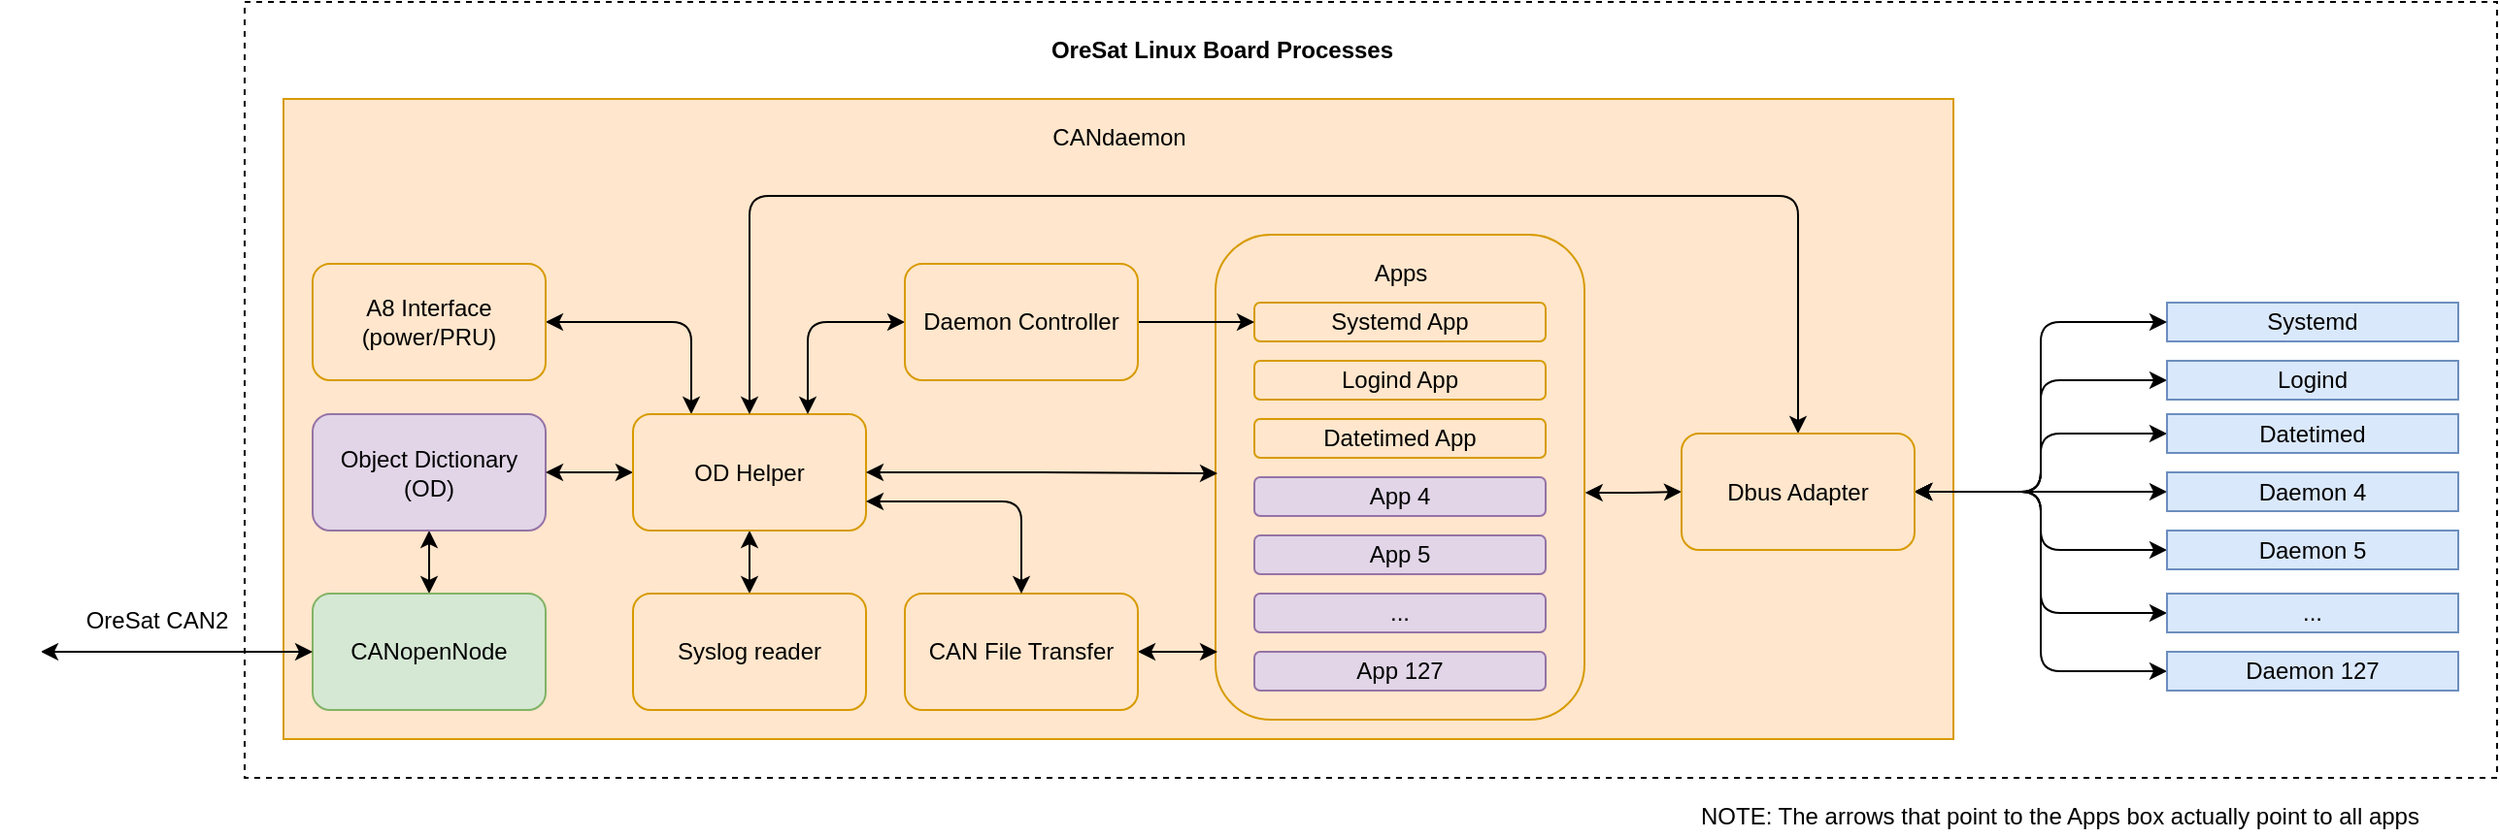 <mxfile version="13.2.4" type="device"><diagram id="zrWGUGNh6H3lSOw0vNkx" name="Page-1"><mxGraphModel dx="1804" dy="1223" grid="1" gridSize="10" guides="1" tooltips="1" connect="1" arrows="1" fold="1" page="0" pageScale="1" pageWidth="850" pageHeight="1100" math="0" shadow="0"><root><mxCell id="0"/><mxCell id="1" parent="0"/><mxCell id="gxwe76bOYnUD6GTZNtVA-42" value="" style="rounded=0;whiteSpace=wrap;html=1;dashed=1;" parent="1" vertex="1"><mxGeometry x="-100" y="-30" width="1160" height="400" as="geometry"/></mxCell><mxCell id="gxwe76bOYnUD6GTZNtVA-41" value="OreSat CAN2" style="text;html=1;strokeColor=none;fillColor=none;align=center;verticalAlign=middle;whiteSpace=wrap;rounded=0;" parent="1" vertex="1"><mxGeometry x="-190" y="265" width="90" height="48" as="geometry"/></mxCell><mxCell id="gxwe76bOYnUD6GTZNtVA-43" value="&lt;b&gt;OreSat Linux Board Processes&lt;/b&gt;" style="text;html=1;strokeColor=none;fillColor=none;align=center;verticalAlign=middle;whiteSpace=wrap;rounded=0;dashed=1;" parent="1" vertex="1"><mxGeometry x="292" y="-10" width="223" height="10" as="geometry"/></mxCell><mxCell id="34j5D_DBw3ZOSvIRqdXq-4" value="" style="rounded=0;whiteSpace=wrap;html=1;fillColor=#ffe6cc;strokeColor=#d79b00;" parent="1" vertex="1"><mxGeometry x="-80" y="20" width="860" height="330" as="geometry"/></mxCell><mxCell id="aj-wWqbv-cYuw9uan7uR-6" value="CANdaemon" style="text;html=1;align=center;verticalAlign=middle;resizable=0;points=[];autosize=1;" parent="1" vertex="1"><mxGeometry x="305" y="30" width="90" height="20" as="geometry"/></mxCell><mxCell id="XM8GT-QGmkt5uLlhZr36-15" value="" style="edgeStyle=orthogonalEdgeStyle;rounded=0;orthogonalLoop=1;jettySize=auto;html=1;startArrow=classic;startFill=1;entryX=0.5;entryY=0;entryDx=0;entryDy=0;" edge="1" parent="1" source="aj-wWqbv-cYuw9uan7uR-11" target="0sv2fbEsPsq9DM8Bj0GD-4"><mxGeometry relative="1" as="geometry"><mxPoint x="-5" y="325" as="targetPoint"/></mxGeometry></mxCell><mxCell id="aj-wWqbv-cYuw9uan7uR-11" value="Object Dictionary (OD)" style="rounded=1;whiteSpace=wrap;html=1;strokeColor=#9673a6;fillColor=#e1d5e7;" parent="1" vertex="1"><mxGeometry x="-65" y="182.5" width="120" height="60" as="geometry"/></mxCell><mxCell id="0sv2fbEsPsq9DM8Bj0GD-4" value="CANopenNode" style="rounded=1;whiteSpace=wrap;html=1;strokeColor=#82b366;fillColor=#d5e8d4;" parent="1" vertex="1"><mxGeometry x="-65" y="275" width="120" height="60" as="geometry"/></mxCell><mxCell id="XM8GT-QGmkt5uLlhZr36-36" value="" style="edgeStyle=orthogonalEdgeStyle;rounded=1;orthogonalLoop=1;jettySize=auto;html=1;startArrow=classic;startFill=1;strokeColor=#000000;entryX=0;entryY=0.5;entryDx=0;entryDy=0;" edge="1" parent="1" source="0sv2fbEsPsq9DM8Bj0GD-6" target="0sv2fbEsPsq9DM8Bj0GD-4"><mxGeometry relative="1" as="geometry"/></mxCell><mxCell id="0sv2fbEsPsq9DM8Bj0GD-6" value="" style="rounded=1;whiteSpace=wrap;html=1;strokeColor=#FFFFFF;" parent="1" vertex="1"><mxGeometry x="-225" y="275" width="20" height="60" as="geometry"/></mxCell><mxCell id="oXcKpy4RA11PVv5IK4Zk-13" value="" style="edgeStyle=orthogonalEdgeStyle;rounded=0;orthogonalLoop=1;jettySize=auto;html=1;entryX=1;entryY=0.5;entryDx=0;entryDy=0;exitX=0;exitY=0.5;exitDx=0;exitDy=0;startArrow=classic;startFill=1;" parent="1" source="oXcKpy4RA11PVv5IK4Zk-51" target="aj-wWqbv-cYuw9uan7uR-11" edge="1"><mxGeometry relative="1" as="geometry"><mxPoint x="93.5" y="212.5" as="sourcePoint"/><mxPoint x="110" y="162.5" as="targetPoint"/></mxGeometry></mxCell><mxCell id="XM8GT-QGmkt5uLlhZr36-22" value="" style="edgeStyle=orthogonalEdgeStyle;rounded=1;orthogonalLoop=1;jettySize=auto;html=1;startArrow=classic;startFill=1;entryX=1;entryY=0.5;entryDx=0;entryDy=0;exitX=0.25;exitY=0;exitDx=0;exitDy=0;" edge="1" parent="1" source="oXcKpy4RA11PVv5IK4Zk-51" target="XM8GT-QGmkt5uLlhZr36-20"><mxGeometry relative="1" as="geometry"><mxPoint x="160" y="80" as="targetPoint"/><Array as="points"><mxPoint x="130" y="135"/></Array></mxGeometry></mxCell><mxCell id="XM8GT-QGmkt5uLlhZr36-25" value="" style="edgeStyle=orthogonalEdgeStyle;rounded=0;orthogonalLoop=1;jettySize=auto;html=1;startArrow=classic;startFill=1;" edge="1" parent="1" source="oXcKpy4RA11PVv5IK4Zk-51" target="XM8GT-QGmkt5uLlhZr36-24"><mxGeometry relative="1" as="geometry"/></mxCell><mxCell id="oXcKpy4RA11PVv5IK4Zk-51" value="OD Helper" style="rounded=1;whiteSpace=wrap;html=1;strokeColor=#d79b00;fillColor=#ffe6cc;" parent="1" vertex="1"><mxGeometry x="100" y="182.5" width="120" height="60" as="geometry"/></mxCell><mxCell id="XM8GT-QGmkt5uLlhZr36-20" value="A8 Interface&lt;br&gt;(power/PRU)" style="rounded=1;whiteSpace=wrap;html=1;strokeColor=#d79b00;fillColor=#ffe6cc;" vertex="1" parent="1"><mxGeometry x="-65" y="105" width="120" height="60" as="geometry"/></mxCell><mxCell id="XM8GT-QGmkt5uLlhZr36-24" value="Syslog reader" style="rounded=1;whiteSpace=wrap;html=1;strokeColor=#d79b00;fillColor=#ffe6cc;" vertex="1" parent="1"><mxGeometry x="100" y="275" width="120" height="60" as="geometry"/></mxCell><mxCell id="XM8GT-QGmkt5uLlhZr36-31" value="" style="edgeStyle=orthogonalEdgeStyle;rounded=1;orthogonalLoop=1;jettySize=auto;html=1;startArrow=classic;startFill=1;entryX=0.5;entryY=0;entryDx=0;entryDy=0;exitX=0.5;exitY=0;exitDx=0;exitDy=0;" edge="1" parent="1" source="XM8GT-QGmkt5uLlhZr36-39" target="oXcKpy4RA11PVv5IK4Zk-51"><mxGeometry relative="1" as="geometry"><mxPoint x="362.5" y="440" as="sourcePoint"/><mxPoint x="355" y="10" as="targetPoint"/><Array as="points"><mxPoint x="700" y="70"/><mxPoint x="160" y="70"/></Array></mxGeometry></mxCell><mxCell id="XM8GT-QGmkt5uLlhZr36-33" value="NOTE: The arrows that point to the Apps box actually point to all apps" style="text;html=1;strokeColor=none;fillColor=none;align=center;verticalAlign=middle;whiteSpace=wrap;rounded=0;" vertex="1" parent="1"><mxGeometry x="610" y="380" width="450" height="20" as="geometry"/></mxCell><mxCell id="XM8GT-QGmkt5uLlhZr36-42" value="" style="edgeStyle=orthogonalEdgeStyle;rounded=1;orthogonalLoop=1;jettySize=auto;html=1;startArrow=classic;startFill=1;strokeColor=#000000;entryX=0;entryY=0.5;entryDx=0;entryDy=0;exitX=1.002;exitY=0.532;exitDx=0;exitDy=0;exitPerimeter=0;" edge="1" parent="1" source="aj-wWqbv-cYuw9uan7uR-3" target="XM8GT-QGmkt5uLlhZr36-39"><mxGeometry relative="1" as="geometry"><mxPoint x="670" y="212.5" as="targetPoint"/></mxGeometry></mxCell><mxCell id="aj-wWqbv-cYuw9uan7uR-3" value="" style="rounded=1;whiteSpace=wrap;html=1;strokeColor=#d79b00;fillColor=#ffe6cc;" parent="1" vertex="1"><mxGeometry x="400" y="90" width="190" height="250" as="geometry"/></mxCell><mxCell id="oXcKpy4RA11PVv5IK4Zk-41" value="Apps" style="text;html=1;align=center;verticalAlign=middle;resizable=0;points=[];autosize=1;fillColor=#ffe6cc;strokeColor=none;" parent="1" vertex="1"><mxGeometry x="475" y="100" width="40" height="20" as="geometry"/></mxCell><mxCell id="oXcKpy4RA11PVv5IK4Zk-43" value="App 127" style="rounded=1;whiteSpace=wrap;html=1;fillColor=#e1d5e7;strokeColor=#9673a6;" parent="1" vertex="1"><mxGeometry x="420" y="305" width="150" height="20" as="geometry"/></mxCell><mxCell id="oXcKpy4RA11PVv5IK4Zk-44" value="Datetimed App" style="rounded=1;whiteSpace=wrap;html=1;fillColor=#ffe6cc;strokeColor=#d79b00;" parent="1" vertex="1"><mxGeometry x="420" y="185" width="150" height="20" as="geometry"/></mxCell><mxCell id="oXcKpy4RA11PVv5IK4Zk-45" value="App 5" style="rounded=1;whiteSpace=wrap;html=1;fillColor=#e1d5e7;strokeColor=#9673a6;" parent="1" vertex="1"><mxGeometry x="420" y="245" width="150" height="20" as="geometry"/></mxCell><mxCell id="oXcKpy4RA11PVv5IK4Zk-50" value="..." style="rounded=1;whiteSpace=wrap;html=1;fillColor=#e1d5e7;strokeColor=#9673a6;" parent="1" vertex="1"><mxGeometry x="420" y="275" width="150" height="20" as="geometry"/></mxCell><mxCell id="oXcKpy4RA11PVv5IK4Zk-23" value="App 4" style="rounded=1;whiteSpace=wrap;html=1;fillColor=#e1d5e7;strokeColor=#9673a6;" parent="1" vertex="1"><mxGeometry x="420" y="215" width="150" height="20" as="geometry"/></mxCell><mxCell id="XM8GT-QGmkt5uLlhZr36-1" value="Logind App" style="rounded=1;whiteSpace=wrap;html=1;fillColor=#ffe6cc;strokeColor=#d79b00;" vertex="1" parent="1"><mxGeometry x="420" y="155" width="150" height="20" as="geometry"/></mxCell><mxCell id="XM8GT-QGmkt5uLlhZr36-2" value="Systemd App" style="rounded=1;whiteSpace=wrap;html=1;fillColor=#ffe6cc;strokeColor=#d79b00;" vertex="1" parent="1"><mxGeometry x="420" y="125" width="150" height="20" as="geometry"/></mxCell><mxCell id="MGTmWnw4b0fuhsWKwY6--3" value="Systemd" style="rounded=0;whiteSpace=wrap;html=1;fillColor=#dae8fc;strokeColor=#6c8ebf;" parent="1" vertex="1"><mxGeometry x="890" y="125" width="150" height="20" as="geometry"/></mxCell><mxCell id="XM8GT-QGmkt5uLlhZr36-50" value="" style="edgeStyle=orthogonalEdgeStyle;rounded=1;orthogonalLoop=1;jettySize=auto;html=1;startArrow=classic;startFill=1;strokeColor=#000000;entryX=1;entryY=0.5;entryDx=0;entryDy=0;" edge="1" parent="1" source="34j5D_DBw3ZOSvIRqdXq-5" target="XM8GT-QGmkt5uLlhZr36-39"><mxGeometry relative="1" as="geometry"><mxPoint x="890" y="235" as="targetPoint"/></mxGeometry></mxCell><mxCell id="34j5D_DBw3ZOSvIRqdXq-5" value="Daemon 4" style="rounded=0;whiteSpace=wrap;html=1;fillColor=#dae8fc;strokeColor=#6c8ebf;" parent="1" vertex="1"><mxGeometry x="890" y="212.5" width="150" height="20" as="geometry"/></mxCell><mxCell id="XM8GT-QGmkt5uLlhZr36-52" value="" style="edgeStyle=orthogonalEdgeStyle;rounded=1;orthogonalLoop=1;jettySize=auto;html=1;startArrow=classic;startFill=1;strokeColor=#000000;entryX=1;entryY=0.5;entryDx=0;entryDy=0;" edge="1" parent="1" source="34j5D_DBw3ZOSvIRqdXq-6" target="XM8GT-QGmkt5uLlhZr36-39"><mxGeometry relative="1" as="geometry"><mxPoint x="890" y="265" as="targetPoint"/></mxGeometry></mxCell><mxCell id="34j5D_DBw3ZOSvIRqdXq-6" value="Daemon 5" style="rounded=0;whiteSpace=wrap;html=1;fillColor=#dae8fc;strokeColor=#6c8ebf;" parent="1" vertex="1"><mxGeometry x="890" y="242.5" width="150" height="20" as="geometry"/></mxCell><mxCell id="XM8GT-QGmkt5uLlhZr36-56" value="" style="edgeStyle=orthogonalEdgeStyle;rounded=1;orthogonalLoop=1;jettySize=auto;html=1;startArrow=classic;startFill=1;strokeColor=#000000;entryX=1;entryY=0.5;entryDx=0;entryDy=0;" edge="1" parent="1" source="oXcKpy4RA11PVv5IK4Zk-56" target="XM8GT-QGmkt5uLlhZr36-39"><mxGeometry relative="1" as="geometry"><mxPoint x="890" y="325" as="targetPoint"/></mxGeometry></mxCell><mxCell id="oXcKpy4RA11PVv5IK4Zk-56" value="Daemon 127" style="rounded=0;whiteSpace=wrap;html=1;fillColor=#dae8fc;strokeColor=#6c8ebf;" parent="1" vertex="1"><mxGeometry x="890" y="305" width="150" height="20" as="geometry"/></mxCell><mxCell id="XM8GT-QGmkt5uLlhZr36-48" value="" style="edgeStyle=orthogonalEdgeStyle;rounded=1;orthogonalLoop=1;jettySize=auto;html=1;startArrow=classic;startFill=1;strokeColor=#000000;entryX=1;entryY=0.5;entryDx=0;entryDy=0;" edge="1" parent="1" source="XM8GT-QGmkt5uLlhZr36-6" target="XM8GT-QGmkt5uLlhZr36-39"><mxGeometry relative="1" as="geometry"><mxPoint x="890" y="205" as="targetPoint"/></mxGeometry></mxCell><mxCell id="XM8GT-QGmkt5uLlhZr36-6" value="Datetimed" style="rounded=0;whiteSpace=wrap;html=1;fillColor=#dae8fc;strokeColor=#6c8ebf;" vertex="1" parent="1"><mxGeometry x="890" y="182.5" width="150" height="20" as="geometry"/></mxCell><mxCell id="XM8GT-QGmkt5uLlhZr36-54" value="" style="edgeStyle=orthogonalEdgeStyle;rounded=1;orthogonalLoop=1;jettySize=auto;html=1;startArrow=classic;startFill=1;strokeColor=#000000;entryX=1;entryY=0.5;entryDx=0;entryDy=0;" edge="1" parent="1" source="oXcKpy4RA11PVv5IK4Zk-58" target="XM8GT-QGmkt5uLlhZr36-39"><mxGeometry relative="1" as="geometry"><mxPoint x="890" y="295" as="targetPoint"/></mxGeometry></mxCell><mxCell id="oXcKpy4RA11PVv5IK4Zk-58" value="..." style="rounded=0;whiteSpace=wrap;html=1;fillColor=#dae8fc;strokeColor=#6c8ebf;" parent="1" vertex="1"><mxGeometry x="890" y="275" width="150" height="20" as="geometry"/></mxCell><mxCell id="XM8GT-QGmkt5uLlhZr36-46" value="" style="edgeStyle=orthogonalEdgeStyle;rounded=1;orthogonalLoop=1;jettySize=auto;html=1;startArrow=classic;startFill=1;strokeColor=#000000;entryX=1;entryY=0.5;entryDx=0;entryDy=0;" edge="1" parent="1" source="XM8GT-QGmkt5uLlhZr36-4" target="XM8GT-QGmkt5uLlhZr36-39"><mxGeometry relative="1" as="geometry"><mxPoint x="890" y="175" as="targetPoint"/></mxGeometry></mxCell><mxCell id="XM8GT-QGmkt5uLlhZr36-4" value="Logind" style="rounded=0;whiteSpace=wrap;html=1;fillColor=#dae8fc;strokeColor=#6c8ebf;" vertex="1" parent="1"><mxGeometry x="890" y="155" width="150" height="20" as="geometry"/></mxCell><mxCell id="oXcKpy4RA11PVv5IK4Zk-55" value="" style="edgeStyle=orthogonalEdgeStyle;rounded=0;orthogonalLoop=1;jettySize=auto;html=1;startArrow=classic;startFill=1;endArrow=classic;endFill=1;exitX=1;exitY=0.5;exitDx=0;exitDy=0;" parent="1" source="oXcKpy4RA11PVv5IK4Zk-7" edge="1"><mxGeometry relative="1" as="geometry"><mxPoint x="360" y="320" as="sourcePoint"/><mxPoint x="401" y="305" as="targetPoint"/></mxGeometry></mxCell><mxCell id="oXcKpy4RA11PVv5IK4Zk-7" value="CAN File Transfer" style="rounded=1;whiteSpace=wrap;html=1;strokeColor=#d79b00;fillColor=#ffe6cc;" parent="1" vertex="1"><mxGeometry x="240" y="275" width="120" height="60" as="geometry"/></mxCell><mxCell id="XM8GT-QGmkt5uLlhZr36-44" value="" style="edgeStyle=orthogonalEdgeStyle;rounded=1;orthogonalLoop=1;jettySize=auto;html=1;startArrow=classic;startFill=1;strokeColor=#000000;entryX=0;entryY=0.5;entryDx=0;entryDy=0;" edge="1" parent="1" source="XM8GT-QGmkt5uLlhZr36-39" target="MGTmWnw4b0fuhsWKwY6--3"><mxGeometry relative="1" as="geometry"><mxPoint x="840" y="222.5" as="targetPoint"/></mxGeometry></mxCell><mxCell id="XM8GT-QGmkt5uLlhZr36-39" value="Dbus Adapter" style="rounded=1;whiteSpace=wrap;html=1;strokeColor=#d79b00;fillColor=#ffe6cc;" vertex="1" parent="1"><mxGeometry x="640" y="192.5" width="120" height="60" as="geometry"/></mxCell><mxCell id="oXcKpy4RA11PVv5IK4Zk-37" value="" style="edgeStyle=orthogonalEdgeStyle;rounded=1;orthogonalLoop=1;jettySize=auto;html=1;startArrow=classic;startFill=1;endArrow=classic;endFill=1;entryX=0.75;entryY=0;entryDx=0;entryDy=0;exitX=0;exitY=0.5;exitDx=0;exitDy=0;" parent="1" source="oXcKpy4RA11PVv5IK4Zk-33" target="oXcKpy4RA11PVv5IK4Zk-51" edge="1"><mxGeometry relative="1" as="geometry"><mxPoint x="670" y="162.5" as="targetPoint"/><Array as="points"><mxPoint x="190" y="135"/></Array><mxPoint x="300" y="187.5" as="sourcePoint"/></mxGeometry></mxCell><mxCell id="XM8GT-QGmkt5uLlhZr36-10" value="" style="edgeStyle=orthogonalEdgeStyle;rounded=0;orthogonalLoop=1;jettySize=auto;html=1;exitX=1;exitY=0.5;exitDx=0;exitDy=0;entryX=0;entryY=0.5;entryDx=0;entryDy=0;" edge="1" parent="1" target="XM8GT-QGmkt5uLlhZr36-2"><mxGeometry relative="1" as="geometry"><mxPoint x="360" y="135" as="sourcePoint"/><Array as="points"><mxPoint x="400" y="135"/><mxPoint x="400" y="135"/></Array></mxGeometry></mxCell><mxCell id="oXcKpy4RA11PVv5IK4Zk-33" value="Daemon Controller" style="rounded=1;whiteSpace=wrap;html=1;strokeColor=#d79b00;fillColor=#ffe6cc;" parent="1" vertex="1"><mxGeometry x="240" y="105" width="120" height="60" as="geometry"/></mxCell><mxCell id="oXcKpy4RA11PVv5IK4Zk-53" value="" style="edgeStyle=orthogonalEdgeStyle;rounded=0;orthogonalLoop=1;jettySize=auto;html=1;startArrow=classic;startFill=1;endArrow=classic;endFill=1;exitX=1;exitY=0.5;exitDx=0;exitDy=0;" parent="1" source="oXcKpy4RA11PVv5IK4Zk-51" edge="1"><mxGeometry relative="1" as="geometry"><mxPoint x="240" y="215" as="sourcePoint"/><mxPoint x="401" y="213" as="targetPoint"/><Array as="points"><mxPoint x="311" y="213"/><mxPoint x="401" y="213"/></Array></mxGeometry></mxCell><mxCell id="XM8GT-QGmkt5uLlhZr36-18" value="" style="edgeStyle=orthogonalEdgeStyle;rounded=1;orthogonalLoop=1;jettySize=auto;html=1;startArrow=classic;startFill=1;exitX=1;exitY=0.75;exitDx=0;exitDy=0;" edge="1" parent="1" source="oXcKpy4RA11PVv5IK4Zk-51" target="oXcKpy4RA11PVv5IK4Zk-7"><mxGeometry relative="1" as="geometry"/></mxCell></root></mxGraphModel></diagram></mxfile>